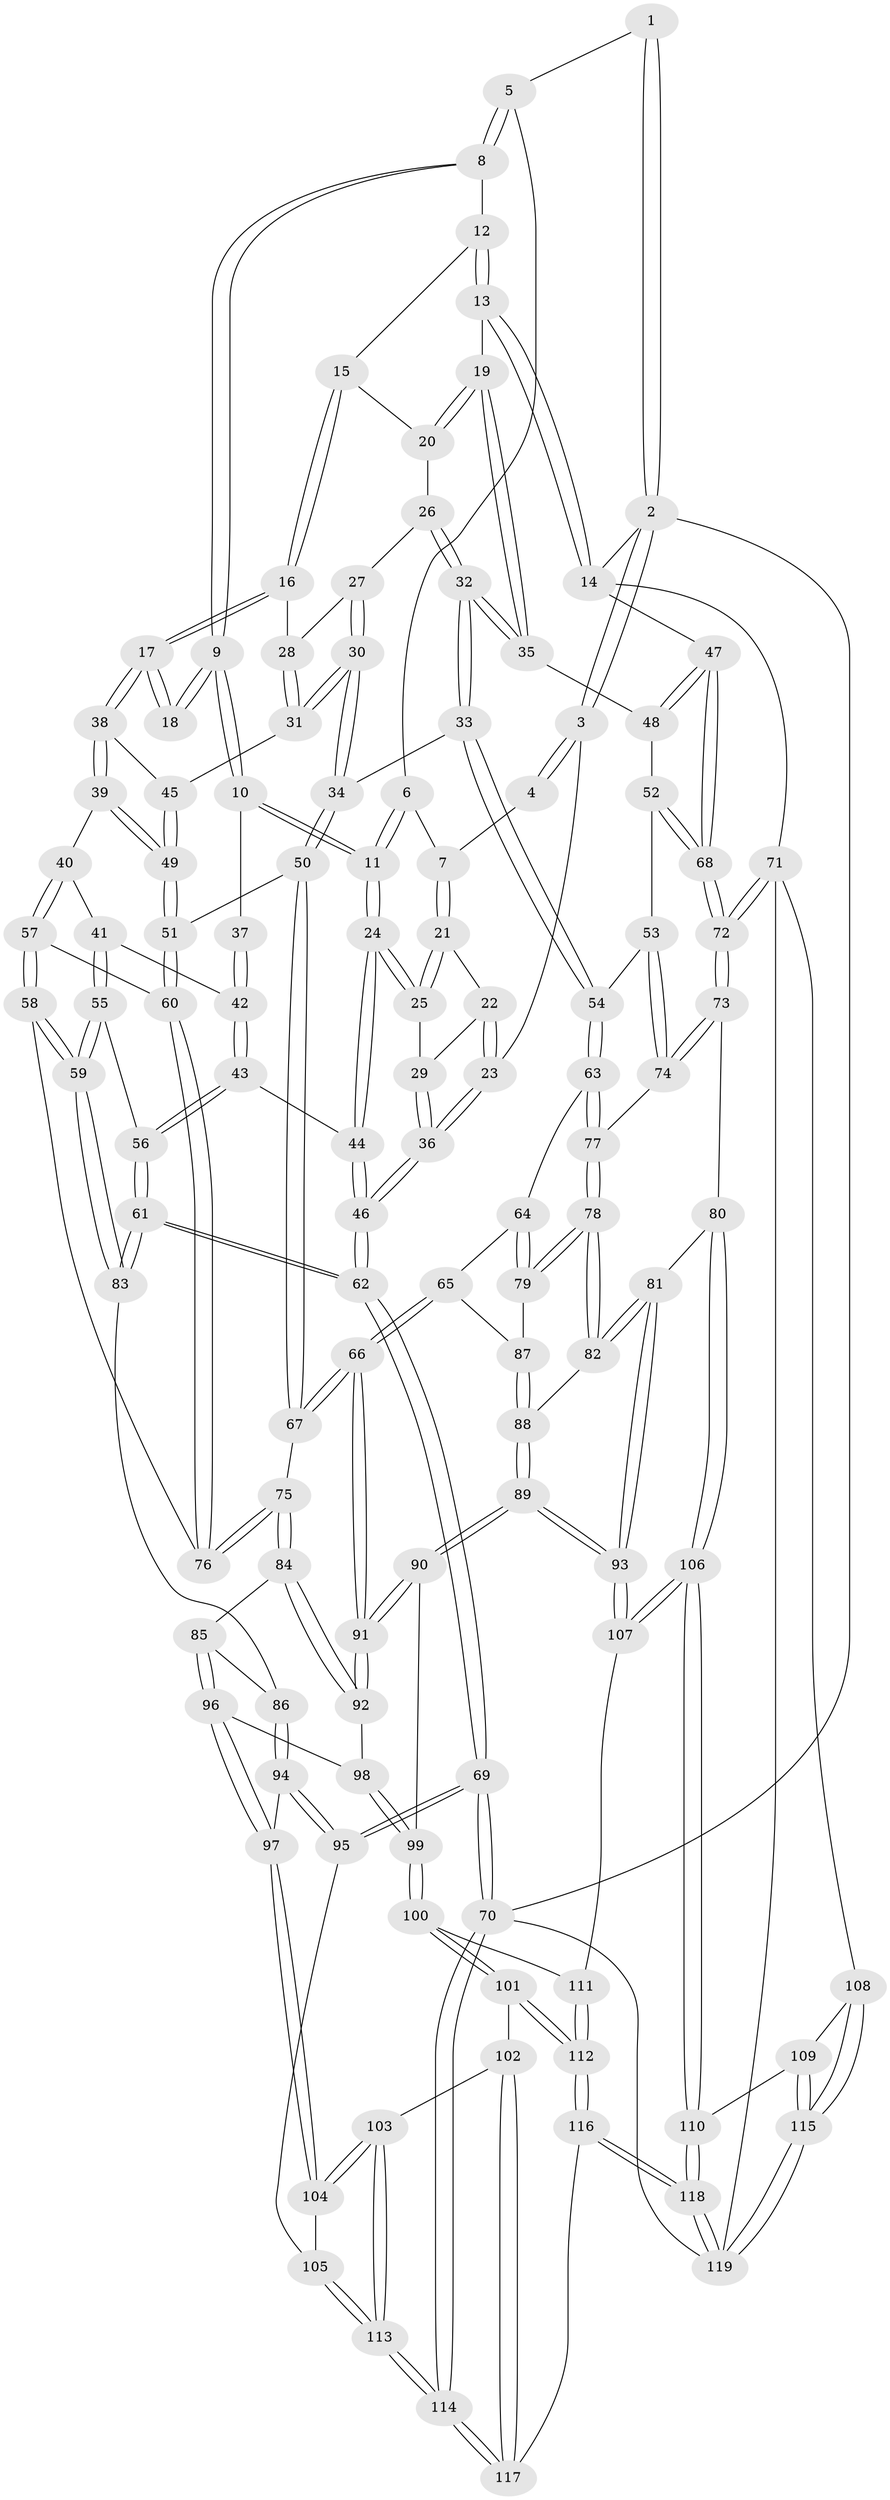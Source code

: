 // coarse degree distribution, {2: 0.13333333333333333, 4: 0.18333333333333332, 3: 0.6, 5: 0.06666666666666667, 6: 0.016666666666666666}
// Generated by graph-tools (version 1.1) at 2025/54/03/04/25 22:54:32]
// undirected, 119 vertices, 294 edges
graph export_dot {
  node [color=gray90,style=filled];
  1 [pos="+0.20698053732594368+0"];
  2 [pos="+0+0"];
  3 [pos="+0+0"];
  4 [pos="+0.1086552376077333+0.05283925300750595"];
  5 [pos="+0.3737659854248881+0"];
  6 [pos="+0.3195653518771556+0"];
  7 [pos="+0.14700238878847444+0.09805454465960457"];
  8 [pos="+0.39797533806339175+0"];
  9 [pos="+0.449835168396481+0.005299280279250584"];
  10 [pos="+0.265198985965144+0.17292788931120673"];
  11 [pos="+0.2325197090614659+0.18048482806831592"];
  12 [pos="+0.8835724595195115+0"];
  13 [pos="+1+0"];
  14 [pos="+1+0"];
  15 [pos="+0.6422654145748288+0.09462356035434416"];
  16 [pos="+0.4927703581316451+0.08968549427403708"];
  17 [pos="+0.48939939097297486+0.08909677904955748"];
  18 [pos="+0.48275337481428215+0.07926444379106656"];
  19 [pos="+0.77480641511572+0.1391750777674942"];
  20 [pos="+0.6974174742432814+0.13554517562368257"];
  21 [pos="+0.1460607732189783+0.13573318366242945"];
  22 [pos="+0.05823471316894511+0.12899416299133146"];
  23 [pos="+0+0"];
  24 [pos="+0.19741178085304728+0.2042944487350155"];
  25 [pos="+0.16469099826498243+0.1672049393898007"];
  26 [pos="+0.6663411195334609+0.18873669598790552"];
  27 [pos="+0.6579733612529383+0.19267527582760205"];
  28 [pos="+0.6320173661055547+0.19630148587789029"];
  29 [pos="+0.04725188141312604+0.20421047499867923"];
  30 [pos="+0.6344399678067423+0.28717706998090187"];
  31 [pos="+0.5948278850705127+0.2570325162105952"];
  32 [pos="+0.7197541607759359+0.2995774324288083"];
  33 [pos="+0.6947993949017686+0.3336430745770295"];
  34 [pos="+0.6761325204824005+0.33220677480039595"];
  35 [pos="+0.7891124897500366+0.24315067547004285"];
  36 [pos="+0+0.3895635754006254"];
  37 [pos="+0.33553805341463894+0.1910613179921129"];
  38 [pos="+0.4890137076090059+0.11720519520550043"];
  39 [pos="+0.4197101492439393+0.2660658430854932"];
  40 [pos="+0.40637363383669883+0.27452517780628233"];
  41 [pos="+0.40410584407966416+0.27473496348672444"];
  42 [pos="+0.3707408917339262+0.2666024525809308"];
  43 [pos="+0.24650345965903006+0.29307845719264497"];
  44 [pos="+0.19638929348589648+0.23322099506545918"];
  45 [pos="+0.5620196013691198+0.2479304527585726"];
  46 [pos="+0+0.45123587626488104"];
  47 [pos="+1+0"];
  48 [pos="+0.824947161194865+0.25741858391852657"];
  49 [pos="+0.5158326123203805+0.3182087691008006"];
  50 [pos="+0.5715658870904985+0.39141020375381236"];
  51 [pos="+0.5327247977477395+0.38411811256913514"];
  52 [pos="+0.9176755371527032+0.34462536595453236"];
  53 [pos="+0.9045707216249501+0.3686736550767663"];
  54 [pos="+0.7348477172942649+0.40042094821719226"];
  55 [pos="+0.3061957864446933+0.4326039958310779"];
  56 [pos="+0.2518361611318858+0.32926261520645106"];
  57 [pos="+0.4190987745729546+0.33064317561073536"];
  58 [pos="+0.39085246429551074+0.44891297253722867"];
  59 [pos="+0.30973032614511214+0.4468409322895927"];
  60 [pos="+0.5107338659990378+0.398287658300807"];
  61 [pos="+0.005591837110863844+0.4974356138338246"];
  62 [pos="+0+0.5051041820272685"];
  63 [pos="+0.7346669078291103+0.40757748482112194"];
  64 [pos="+0.7328205747999518+0.420946404165398"];
  65 [pos="+0.681547124638809+0.49584733191026215"];
  66 [pos="+0.6280845269659996+0.523807144636871"];
  67 [pos="+0.6206329012589563+0.5182648726983589"];
  68 [pos="+1+0.21162475284224233"];
  69 [pos="+0+0.6983237484249548"];
  70 [pos="+0+1"];
  71 [pos="+1+0.7943240258697325"];
  72 [pos="+1+0.6722404534539496"];
  73 [pos="+1+0.6453588327028653"];
  74 [pos="+0.905206255162453+0.4456782703654089"];
  75 [pos="+0.46791401825416634+0.5179465364820397"];
  76 [pos="+0.4448994369214227+0.466343530907385"];
  77 [pos="+0.8716040274326496+0.4688086702467774"];
  78 [pos="+0.8199484408186877+0.5201666292901447"];
  79 [pos="+0.8177198533440149+0.5185581270245082"];
  80 [pos="+1+0.6469186463349117"];
  81 [pos="+0.8629733997002683+0.5847224444734223"];
  82 [pos="+0.8219624794957503+0.5448514758944318"];
  83 [pos="+0.2553617340531939+0.5164911730212505"];
  84 [pos="+0.4626432396090094+0.5549524050728435"];
  85 [pos="+0.3655557751728772+0.6366715816203649"];
  86 [pos="+0.28693787441376195+0.5956455003138905"];
  87 [pos="+0.7184535879314107+0.5232993464583128"];
  88 [pos="+0.758368384367134+0.5868788001534258"];
  89 [pos="+0.6716509848652863+0.7601370136033826"];
  90 [pos="+0.6420813554230302+0.7354737900364606"];
  91 [pos="+0.6317489405832099+0.7228954074015472"];
  92 [pos="+0.5912130384827545+0.7061135526042623"];
  93 [pos="+0.6899262288232217+0.7857214584588105"];
  94 [pos="+0.23112687165063106+0.675199993822755"];
  95 [pos="+0.09357839176347618+0.7652789377001485"];
  96 [pos="+0.38565889879852944+0.6865267067174"];
  97 [pos="+0.31513748228622157+0.7577261538566161"];
  98 [pos="+0.41230834904055663+0.7040982577270832"];
  99 [pos="+0.41622898547909865+0.8269002336886605"];
  100 [pos="+0.4054229731132744+0.847062173692766"];
  101 [pos="+0.3829767843923803+0.8696942979708848"];
  102 [pos="+0.3000130933973957+0.8751436669148802"];
  103 [pos="+0.28889285448154645+0.8724529073641717"];
  104 [pos="+0.282494927661154+0.8641640841249223"];
  105 [pos="+0.12448392495809803+0.790463162858514"];
  106 [pos="+0.6955411646361488+0.7935543431661406"];
  107 [pos="+0.6908841350686251+0.7875469559226228"];
  108 [pos="+0.9358798097797667+0.8933118989884749"];
  109 [pos="+0.7838049849963346+0.8553166396924902"];
  110 [pos="+0.7009717132573532+0.8132627453672453"];
  111 [pos="+0.5140788954639536+0.8644447780846979"];
  112 [pos="+0.4581112588491779+0.9555662249544161"];
  113 [pos="+0.15964959843830434+1"];
  114 [pos="+0.0946038146912773+1"];
  115 [pos="+0.8858711803981796+1"];
  116 [pos="+0.5604216079948905+1"];
  117 [pos="+0.45386613290973565+1"];
  118 [pos="+0.5948896755868397+1"];
  119 [pos="+0.8849483977105752+1"];
  1 -- 2;
  1 -- 2;
  1 -- 5;
  2 -- 3;
  2 -- 3;
  2 -- 14;
  2 -- 70;
  3 -- 4;
  3 -- 4;
  3 -- 23;
  4 -- 7;
  5 -- 6;
  5 -- 8;
  5 -- 8;
  6 -- 7;
  6 -- 11;
  6 -- 11;
  7 -- 21;
  7 -- 21;
  8 -- 9;
  8 -- 9;
  8 -- 12;
  9 -- 10;
  9 -- 10;
  9 -- 18;
  9 -- 18;
  10 -- 11;
  10 -- 11;
  10 -- 37;
  11 -- 24;
  11 -- 24;
  12 -- 13;
  12 -- 13;
  12 -- 15;
  13 -- 14;
  13 -- 14;
  13 -- 19;
  14 -- 47;
  14 -- 71;
  15 -- 16;
  15 -- 16;
  15 -- 20;
  16 -- 17;
  16 -- 17;
  16 -- 28;
  17 -- 18;
  17 -- 18;
  17 -- 38;
  17 -- 38;
  19 -- 20;
  19 -- 20;
  19 -- 35;
  19 -- 35;
  20 -- 26;
  21 -- 22;
  21 -- 25;
  21 -- 25;
  22 -- 23;
  22 -- 23;
  22 -- 29;
  23 -- 36;
  23 -- 36;
  24 -- 25;
  24 -- 25;
  24 -- 44;
  24 -- 44;
  25 -- 29;
  26 -- 27;
  26 -- 32;
  26 -- 32;
  27 -- 28;
  27 -- 30;
  27 -- 30;
  28 -- 31;
  28 -- 31;
  29 -- 36;
  29 -- 36;
  30 -- 31;
  30 -- 31;
  30 -- 34;
  30 -- 34;
  31 -- 45;
  32 -- 33;
  32 -- 33;
  32 -- 35;
  32 -- 35;
  33 -- 34;
  33 -- 54;
  33 -- 54;
  34 -- 50;
  34 -- 50;
  35 -- 48;
  36 -- 46;
  36 -- 46;
  37 -- 42;
  37 -- 42;
  38 -- 39;
  38 -- 39;
  38 -- 45;
  39 -- 40;
  39 -- 49;
  39 -- 49;
  40 -- 41;
  40 -- 57;
  40 -- 57;
  41 -- 42;
  41 -- 55;
  41 -- 55;
  42 -- 43;
  42 -- 43;
  43 -- 44;
  43 -- 56;
  43 -- 56;
  44 -- 46;
  44 -- 46;
  45 -- 49;
  45 -- 49;
  46 -- 62;
  46 -- 62;
  47 -- 48;
  47 -- 48;
  47 -- 68;
  47 -- 68;
  48 -- 52;
  49 -- 51;
  49 -- 51;
  50 -- 51;
  50 -- 67;
  50 -- 67;
  51 -- 60;
  51 -- 60;
  52 -- 53;
  52 -- 68;
  52 -- 68;
  53 -- 54;
  53 -- 74;
  53 -- 74;
  54 -- 63;
  54 -- 63;
  55 -- 56;
  55 -- 59;
  55 -- 59;
  56 -- 61;
  56 -- 61;
  57 -- 58;
  57 -- 58;
  57 -- 60;
  58 -- 59;
  58 -- 59;
  58 -- 76;
  59 -- 83;
  59 -- 83;
  60 -- 76;
  60 -- 76;
  61 -- 62;
  61 -- 62;
  61 -- 83;
  61 -- 83;
  62 -- 69;
  62 -- 69;
  63 -- 64;
  63 -- 77;
  63 -- 77;
  64 -- 65;
  64 -- 79;
  64 -- 79;
  65 -- 66;
  65 -- 66;
  65 -- 87;
  66 -- 67;
  66 -- 67;
  66 -- 91;
  66 -- 91;
  67 -- 75;
  68 -- 72;
  68 -- 72;
  69 -- 70;
  69 -- 70;
  69 -- 95;
  69 -- 95;
  70 -- 114;
  70 -- 114;
  70 -- 119;
  71 -- 72;
  71 -- 72;
  71 -- 108;
  71 -- 119;
  72 -- 73;
  72 -- 73;
  73 -- 74;
  73 -- 74;
  73 -- 80;
  74 -- 77;
  75 -- 76;
  75 -- 76;
  75 -- 84;
  75 -- 84;
  77 -- 78;
  77 -- 78;
  78 -- 79;
  78 -- 79;
  78 -- 82;
  78 -- 82;
  79 -- 87;
  80 -- 81;
  80 -- 106;
  80 -- 106;
  81 -- 82;
  81 -- 82;
  81 -- 93;
  81 -- 93;
  82 -- 88;
  83 -- 86;
  84 -- 85;
  84 -- 92;
  84 -- 92;
  85 -- 86;
  85 -- 96;
  85 -- 96;
  86 -- 94;
  86 -- 94;
  87 -- 88;
  87 -- 88;
  88 -- 89;
  88 -- 89;
  89 -- 90;
  89 -- 90;
  89 -- 93;
  89 -- 93;
  90 -- 91;
  90 -- 91;
  90 -- 99;
  91 -- 92;
  91 -- 92;
  92 -- 98;
  93 -- 107;
  93 -- 107;
  94 -- 95;
  94 -- 95;
  94 -- 97;
  95 -- 105;
  96 -- 97;
  96 -- 97;
  96 -- 98;
  97 -- 104;
  97 -- 104;
  98 -- 99;
  98 -- 99;
  99 -- 100;
  99 -- 100;
  100 -- 101;
  100 -- 101;
  100 -- 111;
  101 -- 102;
  101 -- 112;
  101 -- 112;
  102 -- 103;
  102 -- 117;
  102 -- 117;
  103 -- 104;
  103 -- 104;
  103 -- 113;
  103 -- 113;
  104 -- 105;
  105 -- 113;
  105 -- 113;
  106 -- 107;
  106 -- 107;
  106 -- 110;
  106 -- 110;
  107 -- 111;
  108 -- 109;
  108 -- 115;
  108 -- 115;
  109 -- 110;
  109 -- 115;
  109 -- 115;
  110 -- 118;
  110 -- 118;
  111 -- 112;
  111 -- 112;
  112 -- 116;
  112 -- 116;
  113 -- 114;
  113 -- 114;
  114 -- 117;
  114 -- 117;
  115 -- 119;
  115 -- 119;
  116 -- 117;
  116 -- 118;
  116 -- 118;
  118 -- 119;
  118 -- 119;
}
